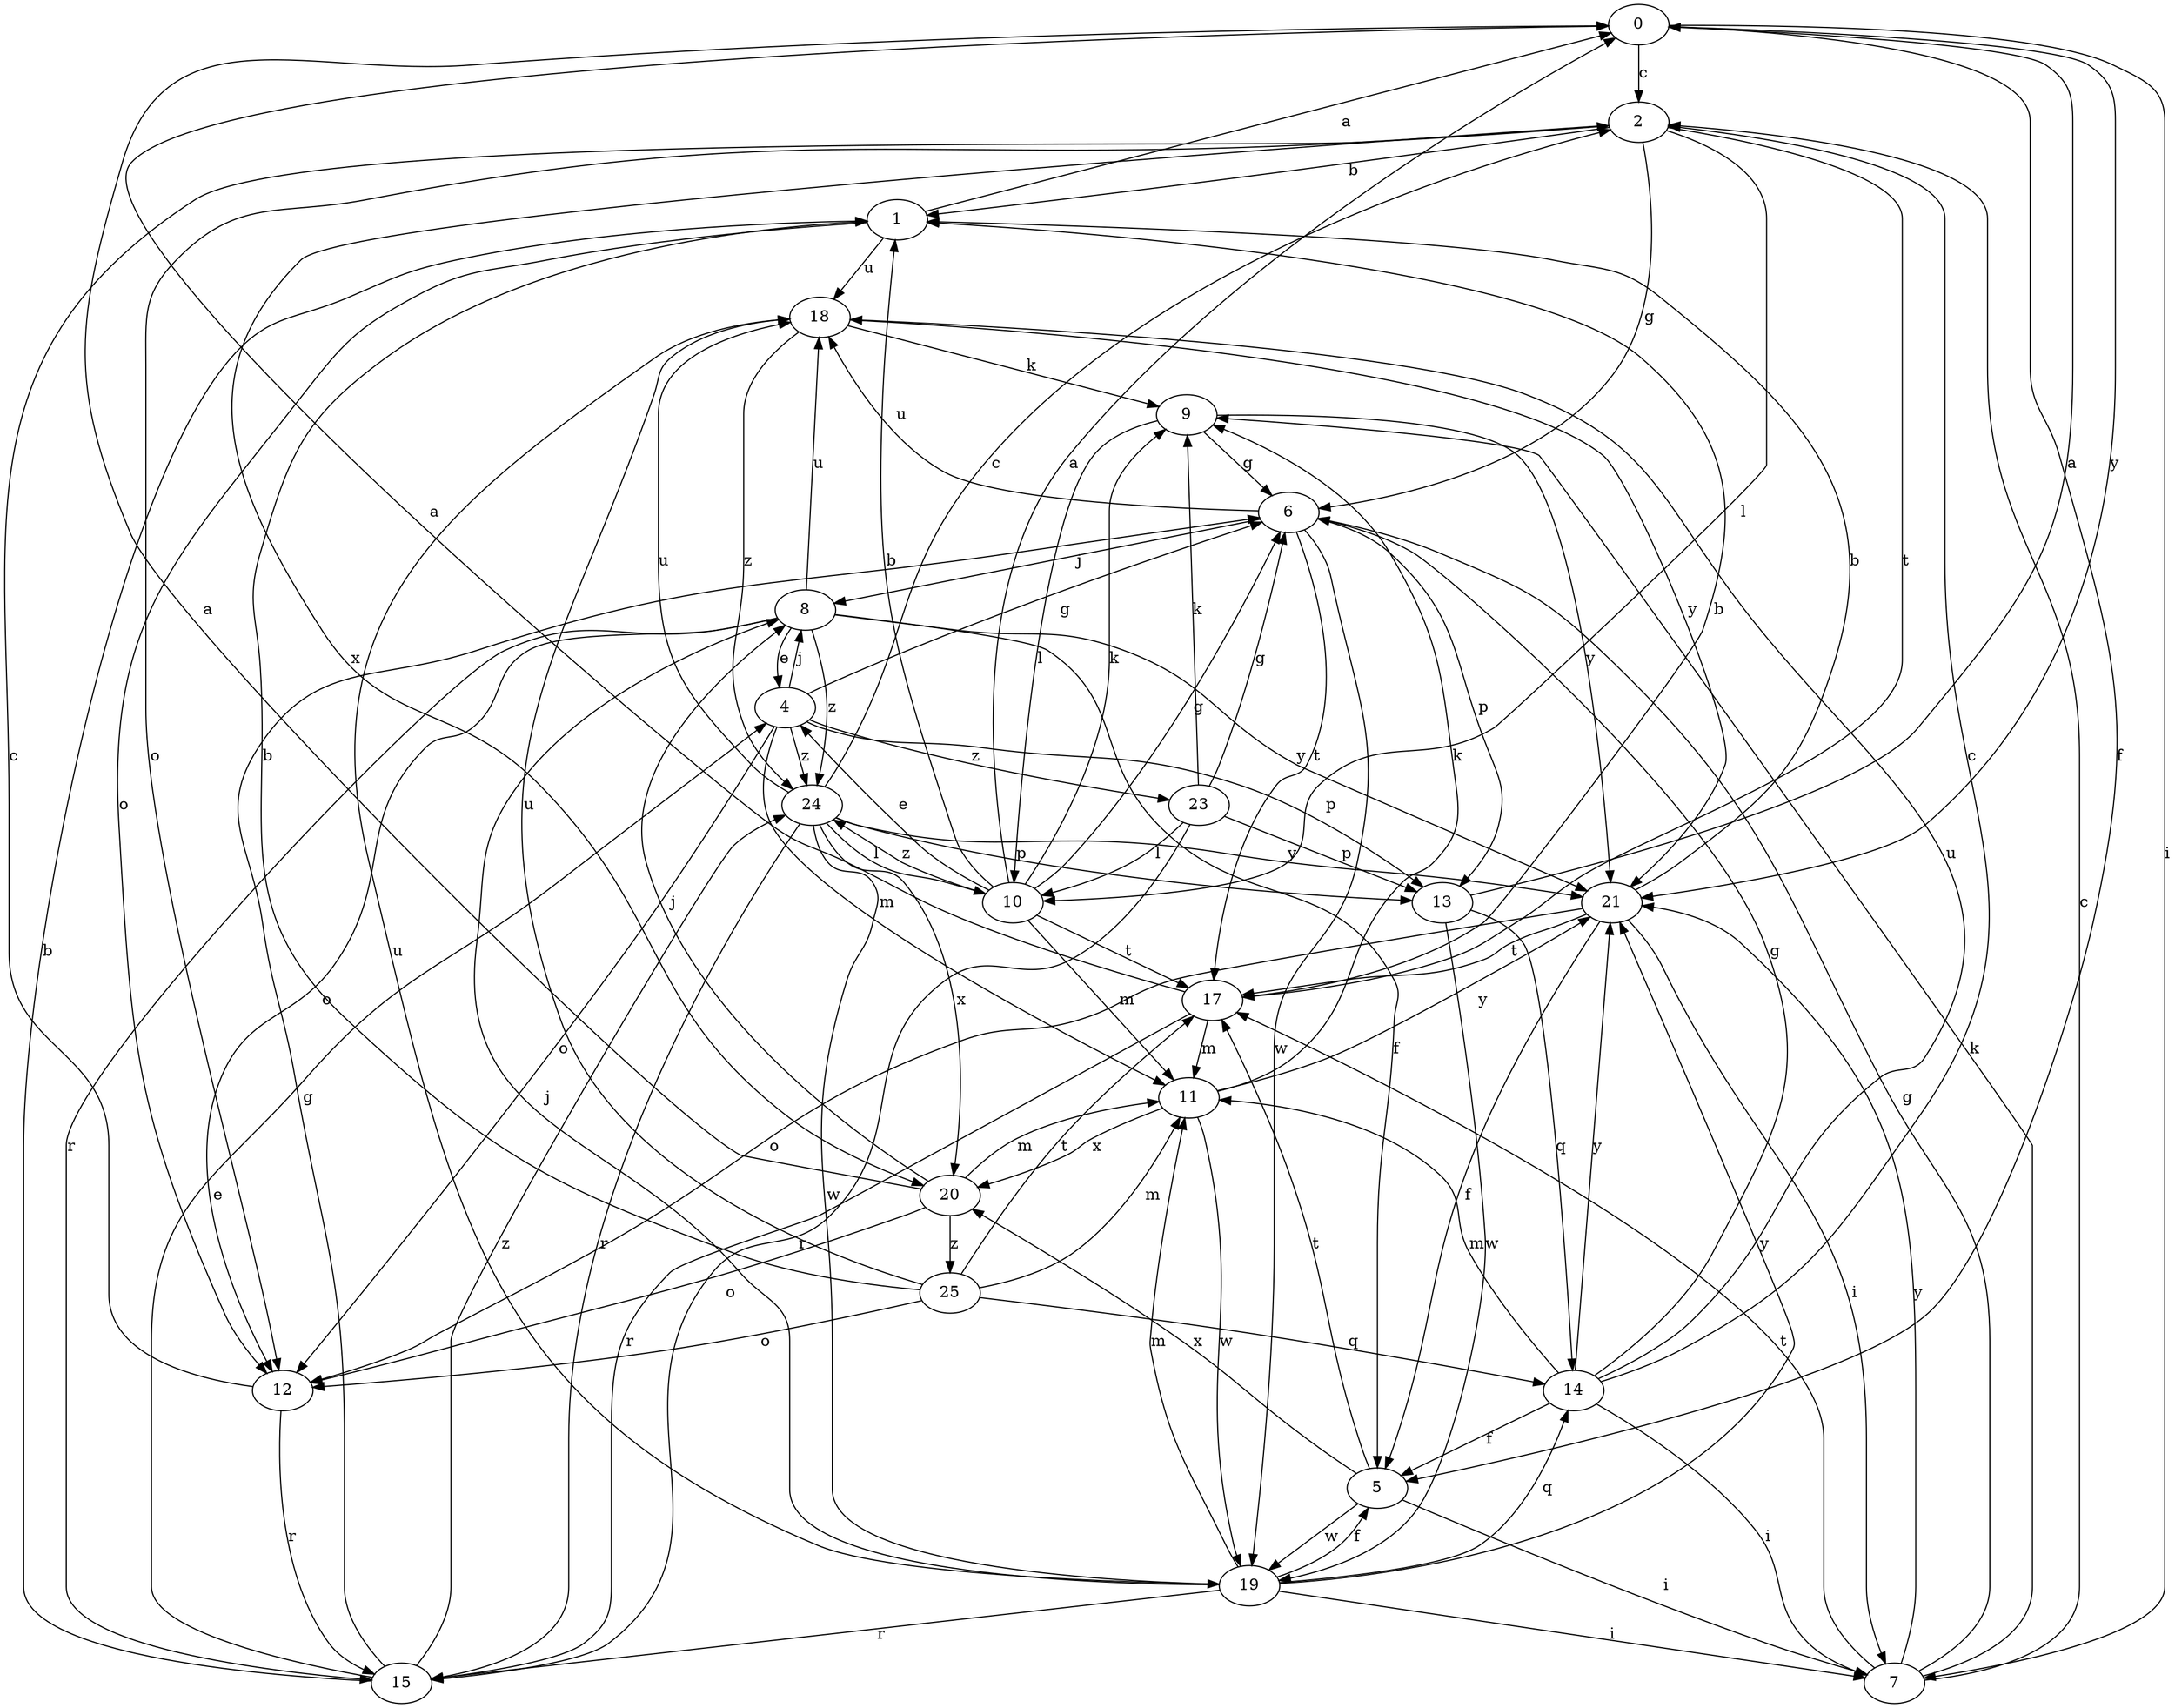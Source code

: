 strict digraph  {
0;
1;
2;
4;
5;
6;
7;
8;
9;
10;
11;
12;
13;
14;
15;
17;
18;
19;
20;
21;
23;
24;
25;
0 -> 2  [label=c];
0 -> 5  [label=f];
0 -> 7  [label=i];
0 -> 21  [label=y];
1 -> 0  [label=a];
1 -> 12  [label=o];
1 -> 18  [label=u];
2 -> 1  [label=b];
2 -> 6  [label=g];
2 -> 10  [label=l];
2 -> 12  [label=o];
2 -> 17  [label=t];
2 -> 20  [label=x];
4 -> 6  [label=g];
4 -> 8  [label=j];
4 -> 11  [label=m];
4 -> 12  [label=o];
4 -> 13  [label=p];
4 -> 23  [label=z];
4 -> 24  [label=z];
5 -> 7  [label=i];
5 -> 17  [label=t];
5 -> 19  [label=w];
5 -> 20  [label=x];
6 -> 8  [label=j];
6 -> 13  [label=p];
6 -> 17  [label=t];
6 -> 18  [label=u];
6 -> 19  [label=w];
7 -> 2  [label=c];
7 -> 6  [label=g];
7 -> 9  [label=k];
7 -> 17  [label=t];
7 -> 21  [label=y];
8 -> 4  [label=e];
8 -> 5  [label=f];
8 -> 12  [label=o];
8 -> 15  [label=r];
8 -> 18  [label=u];
8 -> 21  [label=y];
8 -> 24  [label=z];
9 -> 6  [label=g];
9 -> 10  [label=l];
9 -> 21  [label=y];
10 -> 0  [label=a];
10 -> 1  [label=b];
10 -> 4  [label=e];
10 -> 6  [label=g];
10 -> 9  [label=k];
10 -> 11  [label=m];
10 -> 17  [label=t];
10 -> 24  [label=z];
11 -> 9  [label=k];
11 -> 19  [label=w];
11 -> 20  [label=x];
11 -> 21  [label=y];
12 -> 2  [label=c];
12 -> 15  [label=r];
13 -> 0  [label=a];
13 -> 14  [label=q];
13 -> 19  [label=w];
14 -> 2  [label=c];
14 -> 5  [label=f];
14 -> 6  [label=g];
14 -> 7  [label=i];
14 -> 11  [label=m];
14 -> 18  [label=u];
14 -> 21  [label=y];
15 -> 1  [label=b];
15 -> 4  [label=e];
15 -> 6  [label=g];
15 -> 24  [label=z];
17 -> 0  [label=a];
17 -> 1  [label=b];
17 -> 11  [label=m];
17 -> 15  [label=r];
18 -> 9  [label=k];
18 -> 21  [label=y];
18 -> 24  [label=z];
19 -> 5  [label=f];
19 -> 7  [label=i];
19 -> 8  [label=j];
19 -> 11  [label=m];
19 -> 14  [label=q];
19 -> 15  [label=r];
19 -> 18  [label=u];
19 -> 21  [label=y];
20 -> 0  [label=a];
20 -> 8  [label=j];
20 -> 11  [label=m];
20 -> 12  [label=o];
20 -> 25  [label=z];
21 -> 1  [label=b];
21 -> 5  [label=f];
21 -> 7  [label=i];
21 -> 12  [label=o];
21 -> 17  [label=t];
23 -> 6  [label=g];
23 -> 9  [label=k];
23 -> 10  [label=l];
23 -> 13  [label=p];
23 -> 15  [label=r];
24 -> 2  [label=c];
24 -> 10  [label=l];
24 -> 13  [label=p];
24 -> 15  [label=r];
24 -> 18  [label=u];
24 -> 19  [label=w];
24 -> 20  [label=x];
24 -> 21  [label=y];
25 -> 1  [label=b];
25 -> 11  [label=m];
25 -> 12  [label=o];
25 -> 14  [label=q];
25 -> 17  [label=t];
25 -> 18  [label=u];
}
